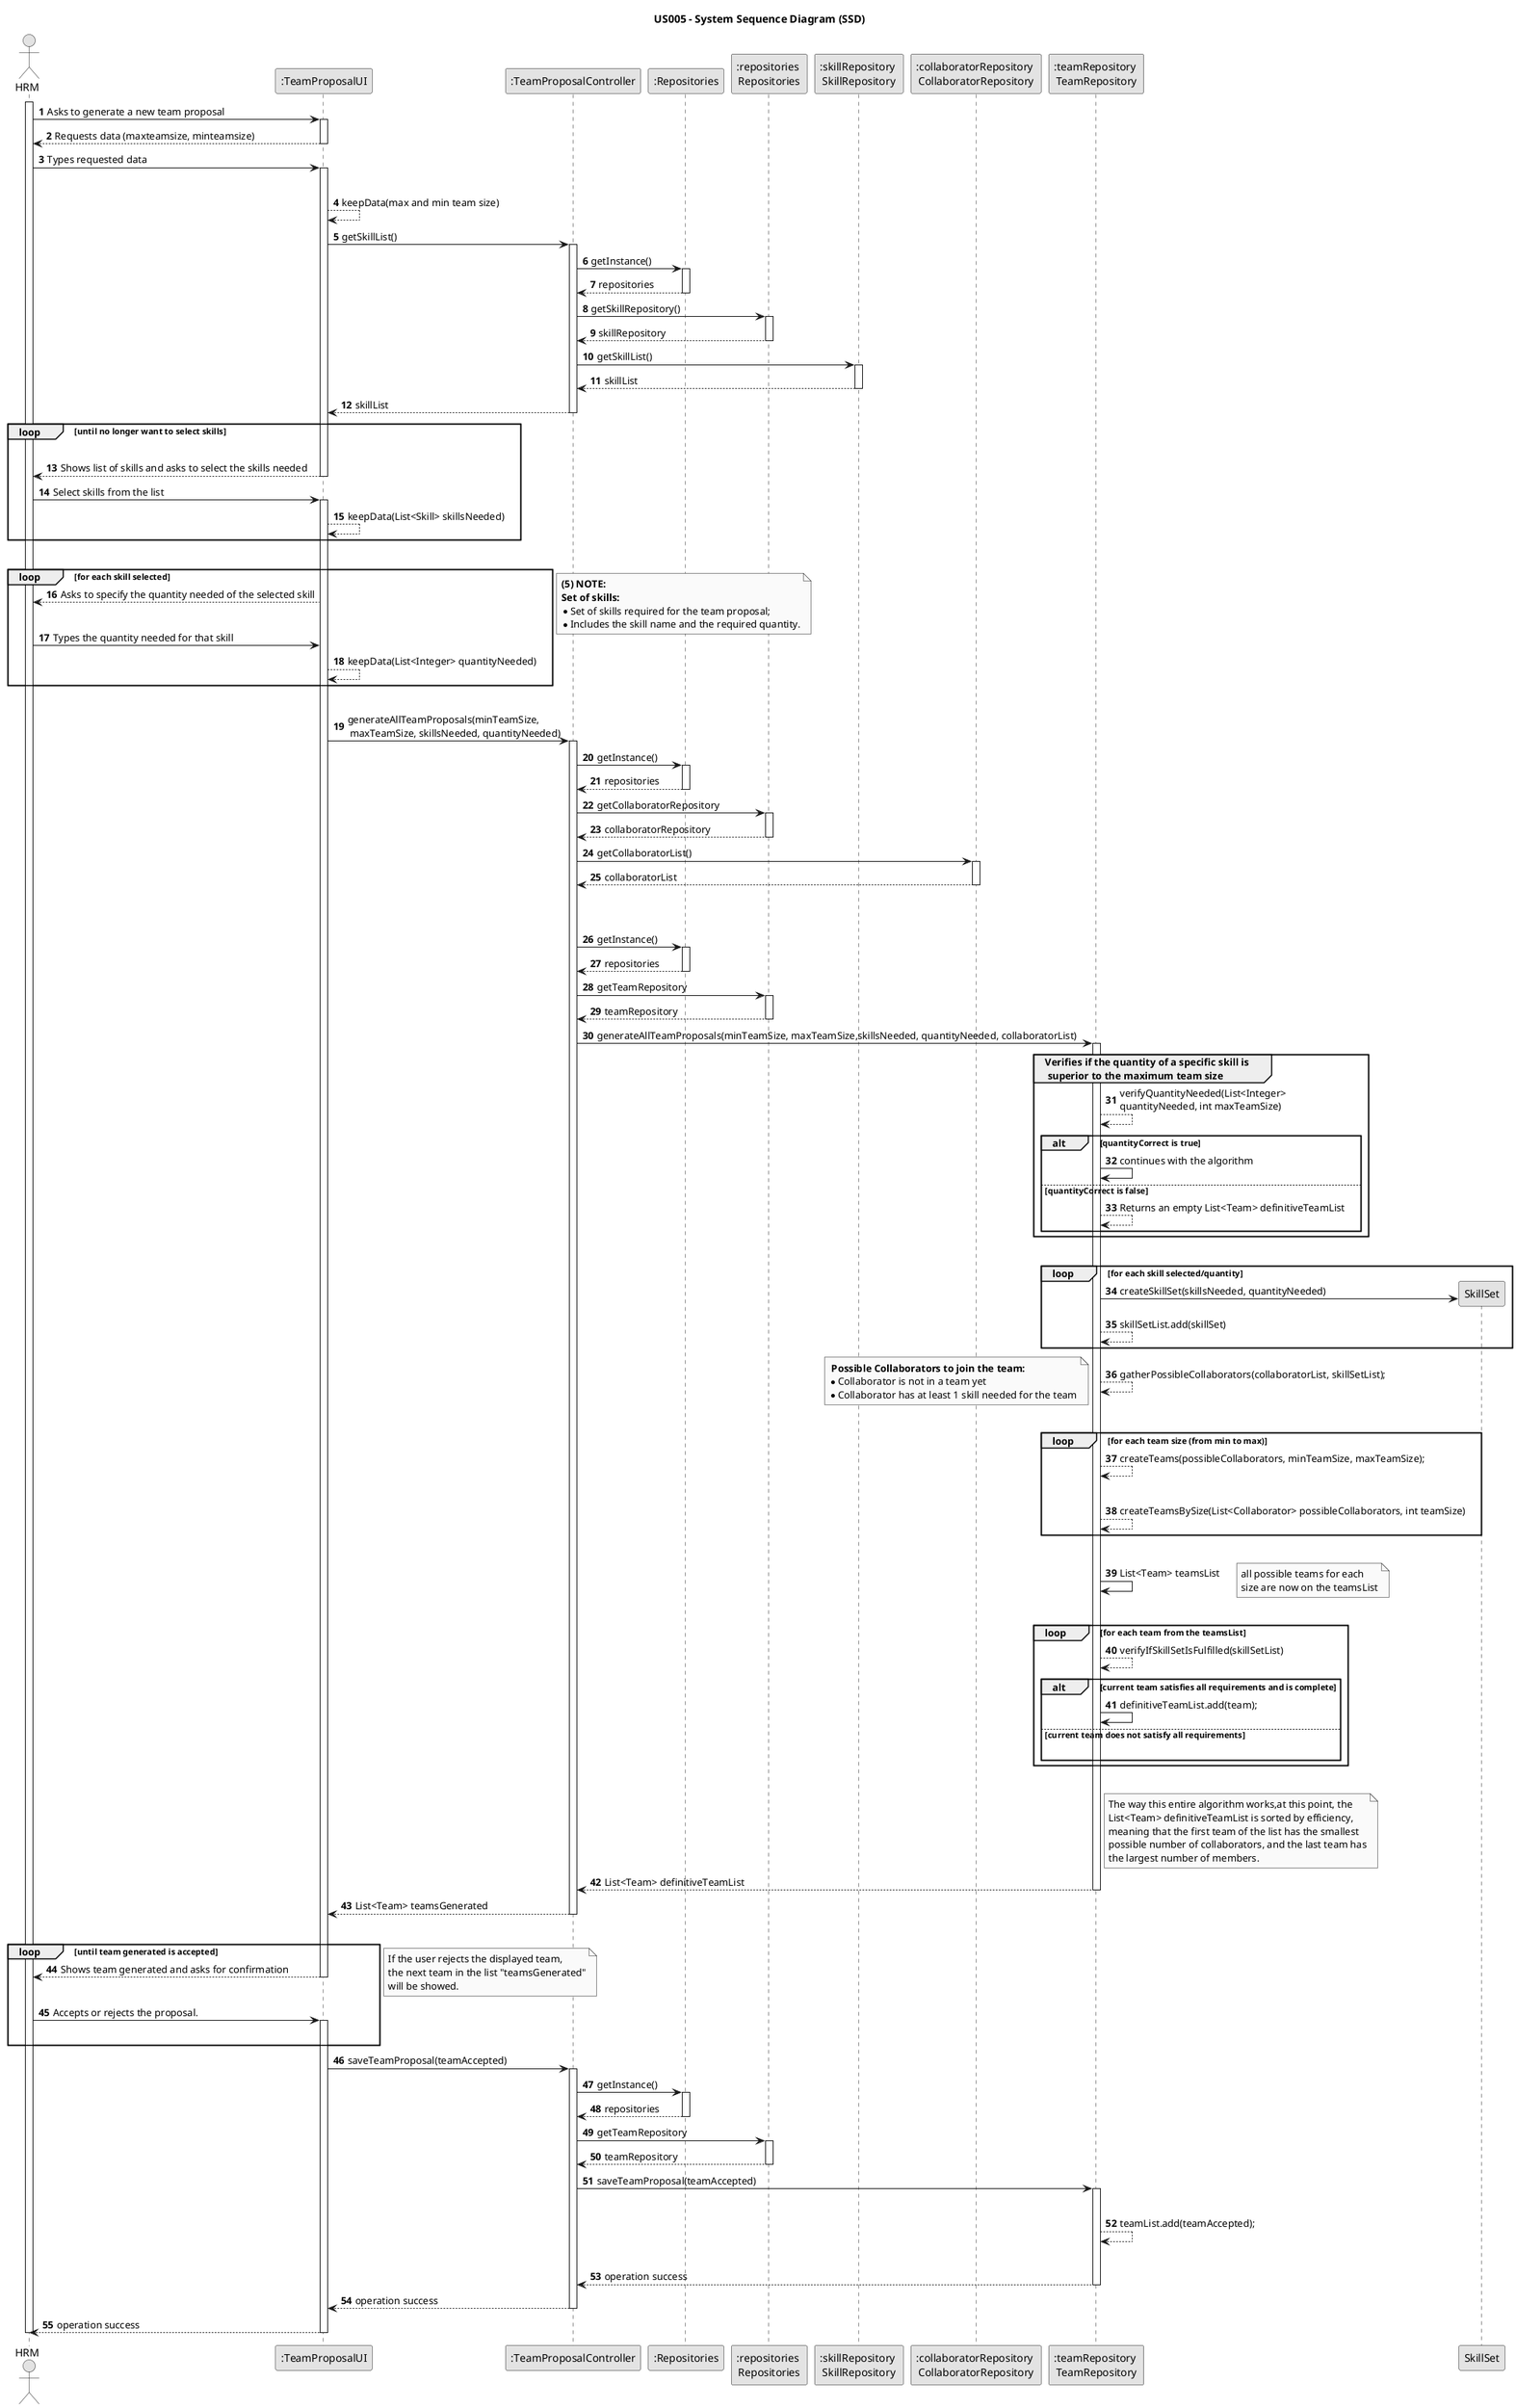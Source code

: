 @startuml
skinparam monochrome true
skinparam packageStyle rectangle
skinparam shadowing false

title US005 - System Sequence Diagram (SSD)

autonumber

actor "HRM" as HRM
participant ":TeamProposalUI" as UI
participant ":TeamProposalController" as CTRL
participant ":Repositories" as REP
participant ":repositories \nRepositories" as REPS
participant ":skillRepository \nSkillRepository" as SR
participant ":collaboratorRepository \nCollaboratorRepository" as CR
participant ":teamRepository \nTeamRepository" as TR



activate HRM

    HRM -> UI : Asks to generate a new team proposal
    activate UI

        UI --> HRM : Requests data (maxteamsize, minteamsize)
    deactivate UI



    HRM -> UI : Types requested data


    |||

            activate UI
                UI --> UI : keepData(max and min team size)
                UI -> CTRL : getSkillList()

                activate CTRL

                    CTRL -> REP : getInstance()

                    activate REP

                        REP --> CTRL : repositories
                    deactivate REP
                    CTRL -> REPS : getSkillRepository()

                    activate REPS

                        REPS --> CTRL : skillRepository
                    deactivate REPS

                    CTRL -> SR : getSkillList()

                    activate SR

                    SR --> CTRL : skillList
                    deactivate SR

                    CTRL --> UI : skillList
                deactivate CTRL
                loop until no longer want to select skills
                |||
                UI --> HRM : Shows list of skills and asks to select the skills needed

            deactivate UI

            HRM -> UI : Select skills from the list
            activate UI
            UI --> UI : keepData(List<Skill> skillsNeeded)



        end loop

  |||

        loop for each skill selected

        activate UI

        UI --> HRM : Asks to specify the quantity needed of the selected skill
|||
HRM -> UI : Types the quantity needed for that skill

UI --> UI : keepData(List<Integer> quantityNeeded)

end loop
note right
                **(5) NOTE:**
                **Set of skills:**
                *Set of skills required for the team proposal;
                *Includes the skill name and the required quantity.
        end note

|||
UI -> CTRL : generateAllTeamProposals(minTeamSize,\n maxTeamSize, skillsNeeded, quantityNeeded)

activate CTRL

CTRL -> REP : getInstance()
activate REP
REP --> CTRL : repositories
deactivate REP
CTRL -> REPS : getCollaboratorRepository
activate REPS
REPS --> CTRL : collaboratorRepository
deactivate REPS
CTRL -> CR : getCollaboratorList()
activate CR
CR --> CTRL : collaboratorList
deactivate CR
|||
|||
CTRL -> REP : getInstance()
activate REP
REP --> CTRL : repositories
deactivate REP
CTRL -> REPS : getTeamRepository
activate REPS
REPS --> CTRL : teamRepository
deactivate REPS
CTRL -> TR : generateAllTeamProposals(minTeamSize, maxTeamSize,skillsNeeded, quantityNeeded, collaboratorList)
activate TR

group Verifies if the quantity of a specific skill is\n superior to the maximum team size
    TR --> TR : verifyQuantityNeeded(List<Integer> \nquantityNeeded, int maxTeamSize)
    alt quantityCorrect is true

    TR -> TR : continues with the algorithm

else quantityCorrect is false

    TR --> TR : Returns an empty List<Team> definitiveTeamList
end

end

|||

loop for each skill selected/quantity
TR -> SkillSet** : createSkillSet(skillsNeeded, quantityNeeded)
TR --> TR : skillSetList.add(skillSet)
end

TR --> TR : gatherPossibleCollaborators(collaboratorList, skillSetList);

note left
 **Possible Collaborators to join the team:**
*Collaborator is not in a team yet
*Collaborator has at least 1 skill needed for the team
end note

|||

loop for each team size (from min to max)
TR --> TR : createTeams(possibleCollaborators, minTeamSize, maxTeamSize);
|||
TR --> TR: createTeamsBySize(List<Collaborator> possibleCollaborators, int teamSize)
end
|||
TR -> TR: List<Team> teamsList
note right
all possible teams for each
size are now on the teamsList
end note
|||
loop for each team from the teamsList

TR --> TR: verifyIfSkillSetIsFulfilled(skillSetList)
alt current team satisfies all requirements and is complete

    TR -> TR : definitiveTeamList.add(team);

else current team does not satisfy all requirements
|||


end

end
|||
note right of TR
The way this entire algorithm works,at this point, the
List<Team> definitiveTeamList is sorted by efficiency,
meaning that the first team of the list has the smallest
possible number of collaborators, and the last team has
the largest number of members.
end note

TR --> CTRL : List<Team> definitiveTeamList
deactivate TR



CTRL --> UI : List<Team> teamsGenerated

deactivate CTRL
|||



    loop until team generated is accepted
 UI --> HRM : Shows team generated and asks for confirmation
 |||
 deactivate UI
HRM -> UI : Accepts or rejects the proposal.
|||
activate UI


    end
    note right
    If the user rejects the displayed team,
    the next team in the list "teamsGenerated"
    will be showed.
    end note





    activate UI
        UI -> CTRL : saveTeamProposal(teamAccepted)
        activate CTRL

        CTRL -> REP : getInstance()
        activate REP
        REP --> CTRL : repositories
        deactivate REP
        CTRL -> REPS : getTeamRepository
        activate REPS
        REPS --> CTRL : teamRepository
        deactivate REPS
        CTRL -> TR : saveTeamProposal(teamAccepted)
        activate TR
        |||
        TR --> TR : teamList.add(teamAccepted);
        |||
        TR --> CTRL : operation success
        deactivate TR

        CTRL --> UI : operation success
        deactivate CTRL

        UI --> HRM : operation success
        deactivate UI
        deactivate HRM






@enduml